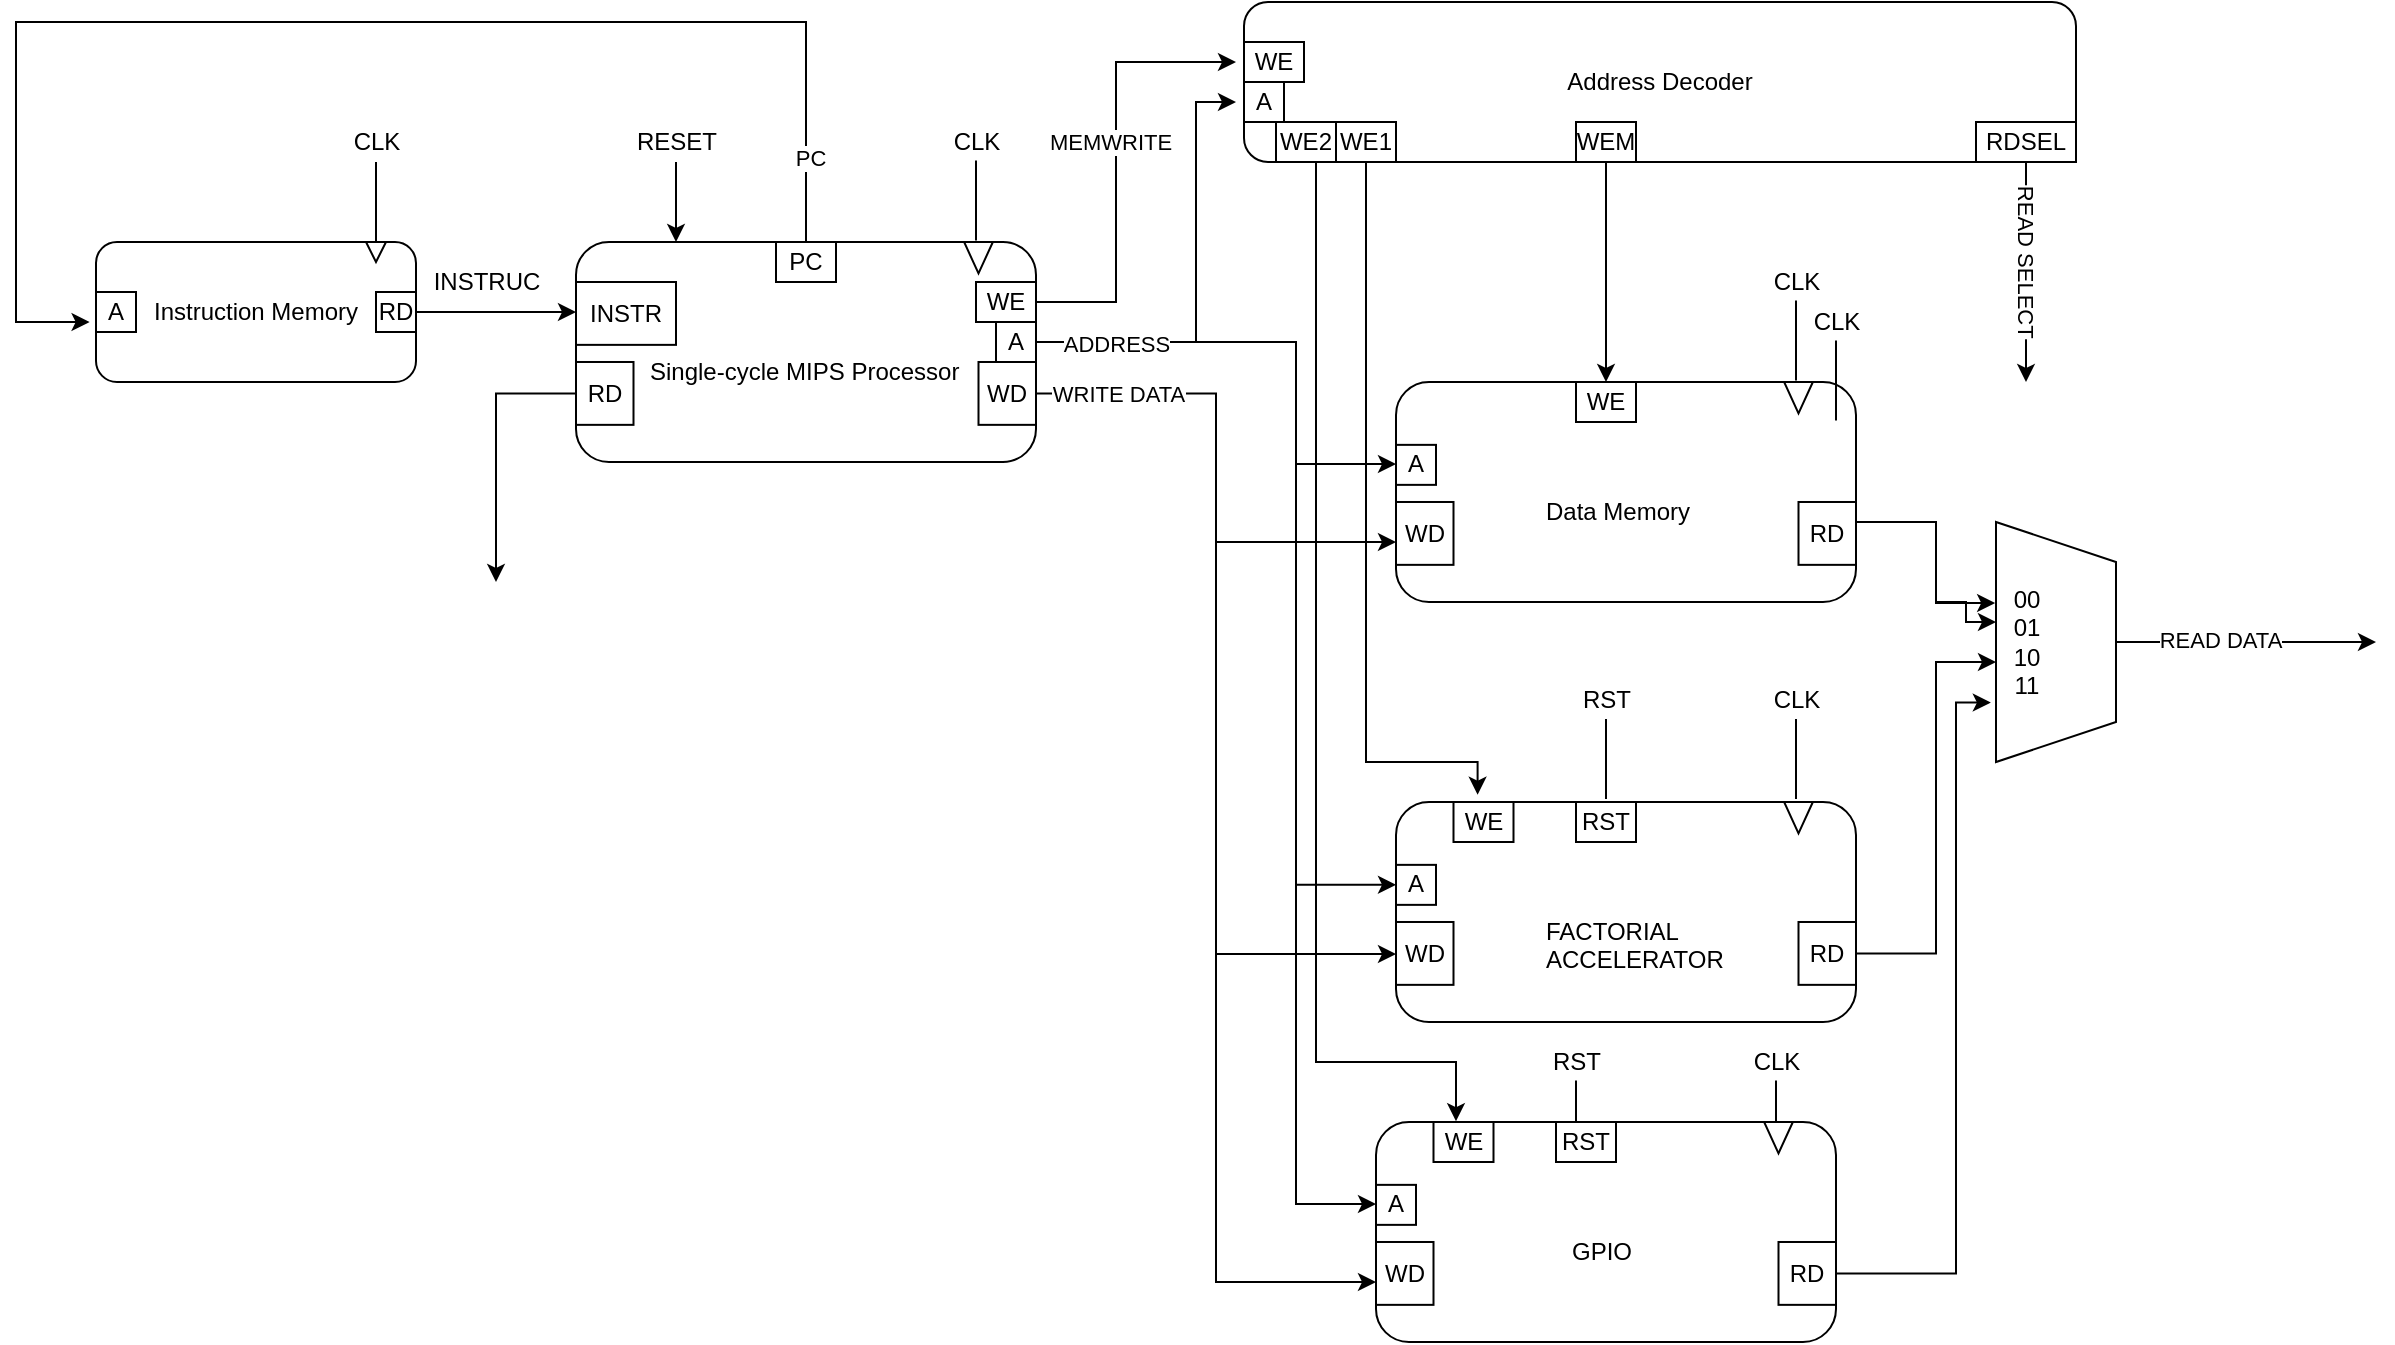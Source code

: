 <mxfile version="17.4.5" type="device"><diagram id="7aZh_hpPQH-mNjpW7NVH" name="Page-1"><mxGraphModel dx="1677" dy="1187" grid="1" gridSize="10" guides="1" tooltips="1" connect="1" arrows="1" fold="1" page="1" pageScale="1" pageWidth="850" pageHeight="1100" math="0" shadow="0"><root><mxCell id="0"/><mxCell id="1" parent="0"/><mxCell id="ZT3skSiqWUXYOjg_6Yr_-1" value="Instruction Memory" style="rounded=1;whiteSpace=wrap;html=1;" vertex="1" parent="1"><mxGeometry x="70" y="130" width="160" height="70" as="geometry"/></mxCell><mxCell id="ZT3skSiqWUXYOjg_6Yr_-4" value="" style="endArrow=none;html=1;rounded=0;startArrow=none;" edge="1" parent="1" source="ZT3skSiqWUXYOjg_6Yr_-17"><mxGeometry width="50" height="50" relative="1" as="geometry"><mxPoint x="210" y="130" as="sourcePoint"/><mxPoint x="210" y="90" as="targetPoint"/></mxGeometry></mxCell><mxCell id="ZT3skSiqWUXYOjg_6Yr_-5" value="CLK" style="text;html=1;align=center;verticalAlign=middle;resizable=0;points=[];autosize=1;strokeColor=none;fillColor=none;" vertex="1" parent="1"><mxGeometry x="190" y="70" width="40" height="20" as="geometry"/></mxCell><mxCell id="ZT3skSiqWUXYOjg_6Yr_-11" value="A" style="rounded=0;whiteSpace=wrap;html=1;" vertex="1" parent="1"><mxGeometry x="70" y="155" width="20" height="20" as="geometry"/></mxCell><mxCell id="ZT3skSiqWUXYOjg_6Yr_-20" style="edgeStyle=orthogonalEdgeStyle;rounded=0;orthogonalLoop=1;jettySize=auto;html=1;" edge="1" parent="1" source="ZT3skSiqWUXYOjg_6Yr_-12"><mxGeometry relative="1" as="geometry"><mxPoint x="310" y="165" as="targetPoint"/></mxGeometry></mxCell><mxCell id="ZT3skSiqWUXYOjg_6Yr_-12" value="RD" style="rounded=0;whiteSpace=wrap;html=1;" vertex="1" parent="1"><mxGeometry x="210" y="155" width="20" height="20" as="geometry"/></mxCell><mxCell id="ZT3skSiqWUXYOjg_6Yr_-17" value="" style="triangle;whiteSpace=wrap;html=1;direction=south;" vertex="1" parent="1"><mxGeometry x="205" y="130" width="10" height="10" as="geometry"/></mxCell><mxCell id="ZT3skSiqWUXYOjg_6Yr_-19" value="" style="endArrow=none;html=1;rounded=0;" edge="1" parent="1" target="ZT3skSiqWUXYOjg_6Yr_-17"><mxGeometry width="50" height="50" relative="1" as="geometry"><mxPoint x="210.0" y="130" as="sourcePoint"/><mxPoint x="210.0" y="90" as="targetPoint"/></mxGeometry></mxCell><mxCell id="ZT3skSiqWUXYOjg_6Yr_-21" value="INSTRUC" style="text;html=1;align=center;verticalAlign=middle;resizable=0;points=[];autosize=1;strokeColor=none;fillColor=none;" vertex="1" parent="1"><mxGeometry x="230" y="140" width="70" height="20" as="geometry"/></mxCell><mxCell id="ZT3skSiqWUXYOjg_6Yr_-28" value="" style="group" vertex="1" connectable="0" parent="1"><mxGeometry x="310" y="130" width="230" height="110" as="geometry"/></mxCell><mxCell id="ZT3skSiqWUXYOjg_6Yr_-23" value="" style="rounded=1;whiteSpace=wrap;html=1;" vertex="1" parent="ZT3skSiqWUXYOjg_6Yr_-28"><mxGeometry width="230" height="110.0" as="geometry"/></mxCell><mxCell id="ZT3skSiqWUXYOjg_6Yr_-24" value="INSTR" style="rounded=0;whiteSpace=wrap;html=1;" vertex="1" parent="ZT3skSiqWUXYOjg_6Yr_-28"><mxGeometry y="20" width="50" height="31.43" as="geometry"/></mxCell><mxCell id="ZT3skSiqWUXYOjg_6Yr_-25" value="RD" style="rounded=0;whiteSpace=wrap;html=1;" vertex="1" parent="ZT3skSiqWUXYOjg_6Yr_-28"><mxGeometry y="59.996" width="28.75" height="31.429" as="geometry"/></mxCell><mxCell id="ZT3skSiqWUXYOjg_6Yr_-26" value="" style="triangle;whiteSpace=wrap;html=1;direction=south;" vertex="1" parent="ZT3skSiqWUXYOjg_6Yr_-28"><mxGeometry x="194.062" width="14.375" height="15.714" as="geometry"/></mxCell><mxCell id="ZT3skSiqWUXYOjg_6Yr_-27" value="" style="endArrow=none;html=1;rounded=0;" edge="1" parent="ZT3skSiqWUXYOjg_6Yr_-28" target="ZT3skSiqWUXYOjg_6Yr_-26"><mxGeometry width="50" height="50" relative="1" as="geometry"><mxPoint x="201.25" as="sourcePoint"/><mxPoint x="201.25" y="-62.857" as="targetPoint"/></mxGeometry></mxCell><mxCell id="ZT3skSiqWUXYOjg_6Yr_-22" value="Single-cycle MIPS Processor" style="text;whiteSpace=wrap;html=1;" vertex="1" parent="ZT3skSiqWUXYOjg_6Yr_-28"><mxGeometry x="35" y="51.43" width="160" height="30" as="geometry"/></mxCell><mxCell id="ZT3skSiqWUXYOjg_6Yr_-38" value="WD" style="rounded=0;whiteSpace=wrap;html=1;" vertex="1" parent="ZT3skSiqWUXYOjg_6Yr_-28"><mxGeometry x="201.25" y="59.996" width="28.75" height="31.429" as="geometry"/></mxCell><mxCell id="ZT3skSiqWUXYOjg_6Yr_-39" value="A" style="rounded=0;whiteSpace=wrap;html=1;" vertex="1" parent="ZT3skSiqWUXYOjg_6Yr_-28"><mxGeometry x="210.0" y="40.0" width="20" height="20" as="geometry"/></mxCell><mxCell id="ZT3skSiqWUXYOjg_6Yr_-40" value="WE" style="rounded=0;whiteSpace=wrap;html=1;" vertex="1" parent="ZT3skSiqWUXYOjg_6Yr_-28"><mxGeometry x="200" y="20" width="30" height="20" as="geometry"/></mxCell><mxCell id="ZT3skSiqWUXYOjg_6Yr_-46" value="PC" style="rounded=0;whiteSpace=wrap;html=1;" vertex="1" parent="ZT3skSiqWUXYOjg_6Yr_-28"><mxGeometry x="100" width="30" height="20" as="geometry"/></mxCell><mxCell id="ZT3skSiqWUXYOjg_6Yr_-30" value="" style="endArrow=classic;html=1;rounded=0;" edge="1" parent="1"><mxGeometry width="50" height="50" relative="1" as="geometry"><mxPoint x="360" y="90" as="sourcePoint"/><mxPoint x="360" y="130" as="targetPoint"/></mxGeometry></mxCell><mxCell id="ZT3skSiqWUXYOjg_6Yr_-31" value="RESET" style="text;html=1;align=center;verticalAlign=middle;resizable=0;points=[];autosize=1;strokeColor=none;fillColor=none;" vertex="1" parent="1"><mxGeometry x="330" y="70" width="60" height="20" as="geometry"/></mxCell><mxCell id="ZT3skSiqWUXYOjg_6Yr_-32" value="" style="endArrow=none;html=1;rounded=0;startArrow=none;" edge="1" parent="1"><mxGeometry width="50" height="50" relative="1" as="geometry"><mxPoint x="510.0" y="129.26" as="sourcePoint"/><mxPoint x="510.0" y="89.26" as="targetPoint"/></mxGeometry></mxCell><mxCell id="ZT3skSiqWUXYOjg_6Yr_-33" value="CLK" style="text;html=1;align=center;verticalAlign=middle;resizable=0;points=[];autosize=1;strokeColor=none;fillColor=none;" vertex="1" parent="1"><mxGeometry x="490" y="70" width="40" height="20" as="geometry"/></mxCell><mxCell id="ZT3skSiqWUXYOjg_6Yr_-34" value="" style="endArrow=none;html=1;rounded=0;" edge="1" parent="1"><mxGeometry width="50" height="50" relative="1" as="geometry"><mxPoint x="510.0" y="129.26" as="sourcePoint"/><mxPoint x="510.0" y="129.26" as="targetPoint"/></mxGeometry></mxCell><mxCell id="ZT3skSiqWUXYOjg_6Yr_-47" style="edgeStyle=orthogonalEdgeStyle;rounded=0;orthogonalLoop=1;jettySize=auto;html=1;entryX=-0.02;entryY=0.572;entryDx=0;entryDy=0;entryPerimeter=0;" edge="1" parent="1" source="ZT3skSiqWUXYOjg_6Yr_-46" target="ZT3skSiqWUXYOjg_6Yr_-1"><mxGeometry relative="1" as="geometry"><mxPoint x="40" y="170" as="targetPoint"/><Array as="points"><mxPoint x="425" y="20"/><mxPoint x="30" y="20"/><mxPoint x="30" y="170"/></Array></mxGeometry></mxCell><mxCell id="ZT3skSiqWUXYOjg_6Yr_-49" value="PC" style="edgeLabel;html=1;align=center;verticalAlign=middle;resizable=0;points=[];" vertex="1" connectable="0" parent="ZT3skSiqWUXYOjg_6Yr_-47"><mxGeometry x="-0.878" y="-2" relative="1" as="geometry"><mxPoint as="offset"/></mxGeometry></mxCell><mxCell id="ZT3skSiqWUXYOjg_6Yr_-48" style="edgeStyle=orthogonalEdgeStyle;rounded=0;orthogonalLoop=1;jettySize=auto;html=1;exitX=0;exitY=0.5;exitDx=0;exitDy=0;" edge="1" parent="1" source="ZT3skSiqWUXYOjg_6Yr_-25"><mxGeometry relative="1" as="geometry"><mxPoint x="270" y="300" as="targetPoint"/><Array as="points"><mxPoint x="270" y="206"/></Array></mxGeometry></mxCell><mxCell id="ZT3skSiqWUXYOjg_6Yr_-50" value="" style="group" vertex="1" connectable="0" parent="1"><mxGeometry x="720" y="200" width="230" height="110" as="geometry"/></mxCell><mxCell id="ZT3skSiqWUXYOjg_6Yr_-51" value="" style="rounded=1;whiteSpace=wrap;html=1;" vertex="1" parent="ZT3skSiqWUXYOjg_6Yr_-50"><mxGeometry width="230" height="110.0" as="geometry"/></mxCell><mxCell id="ZT3skSiqWUXYOjg_6Yr_-54" value="" style="triangle;whiteSpace=wrap;html=1;direction=south;" vertex="1" parent="ZT3skSiqWUXYOjg_6Yr_-50"><mxGeometry x="194.062" width="14.375" height="15.714" as="geometry"/></mxCell><mxCell id="ZT3skSiqWUXYOjg_6Yr_-55" value="" style="endArrow=none;html=1;rounded=0;" edge="1" parent="ZT3skSiqWUXYOjg_6Yr_-50" target="ZT3skSiqWUXYOjg_6Yr_-54"><mxGeometry width="50" height="50" relative="1" as="geometry"><mxPoint x="201.25" as="sourcePoint"/><mxPoint x="201.25" y="-62.857" as="targetPoint"/></mxGeometry></mxCell><mxCell id="ZT3skSiqWUXYOjg_6Yr_-56" value="Data Memory" style="text;whiteSpace=wrap;html=1;" vertex="1" parent="ZT3skSiqWUXYOjg_6Yr_-50"><mxGeometry x="72.5" y="51.43" width="85" height="30" as="geometry"/></mxCell><mxCell id="ZT3skSiqWUXYOjg_6Yr_-57" value="RD" style="rounded=0;whiteSpace=wrap;html=1;" vertex="1" parent="ZT3skSiqWUXYOjg_6Yr_-50"><mxGeometry x="201.25" y="59.996" width="28.75" height="31.429" as="geometry"/></mxCell><mxCell id="ZT3skSiqWUXYOjg_6Yr_-59" value="WE" style="rounded=0;whiteSpace=wrap;html=1;" vertex="1" parent="ZT3skSiqWUXYOjg_6Yr_-50"><mxGeometry x="90" width="30" height="20" as="geometry"/></mxCell><mxCell id="ZT3skSiqWUXYOjg_6Yr_-91" value="A" style="rounded=0;whiteSpace=wrap;html=1;" vertex="1" parent="ZT3skSiqWUXYOjg_6Yr_-50"><mxGeometry y="31.43" width="20" height="20" as="geometry"/></mxCell><mxCell id="ZT3skSiqWUXYOjg_6Yr_-104" value="WD" style="rounded=0;whiteSpace=wrap;html=1;" vertex="1" parent="ZT3skSiqWUXYOjg_6Yr_-50"><mxGeometry y="59.996" width="28.75" height="31.429" as="geometry"/></mxCell><mxCell id="ZT3skSiqWUXYOjg_6Yr_-62" style="edgeStyle=orthogonalEdgeStyle;rounded=0;orthogonalLoop=1;jettySize=auto;html=1;" edge="1" parent="1" source="ZT3skSiqWUXYOjg_6Yr_-39"><mxGeometry relative="1" as="geometry"><mxPoint x="640" y="60" as="targetPoint"/><Array as="points"><mxPoint x="620" y="180"/><mxPoint x="620" y="60"/></Array></mxGeometry></mxCell><mxCell id="ZT3skSiqWUXYOjg_6Yr_-121" value="ADDRESS" style="edgeLabel;html=1;align=center;verticalAlign=middle;resizable=0;points=[];" vertex="1" connectable="0" parent="ZT3skSiqWUXYOjg_6Yr_-62"><mxGeometry x="-0.79" relative="1" as="geometry"><mxPoint x="17" y="1" as="offset"/></mxGeometry></mxCell><mxCell id="ZT3skSiqWUXYOjg_6Yr_-63" style="edgeStyle=orthogonalEdgeStyle;rounded=0;orthogonalLoop=1;jettySize=auto;html=1;" edge="1" parent="1" source="ZT3skSiqWUXYOjg_6Yr_-38"><mxGeometry relative="1" as="geometry"><mxPoint x="720" y="280" as="targetPoint"/><Array as="points"><mxPoint x="630" y="206"/><mxPoint x="630" y="280"/></Array></mxGeometry></mxCell><mxCell id="ZT3skSiqWUXYOjg_6Yr_-123" value="WRITE DATA" style="edgeLabel;html=1;align=center;verticalAlign=middle;resizable=0;points=[];" vertex="1" connectable="0" parent="ZT3skSiqWUXYOjg_6Yr_-63"><mxGeometry x="-0.751" relative="1" as="geometry"><mxPoint x="9" as="offset"/></mxGeometry></mxCell><mxCell id="ZT3skSiqWUXYOjg_6Yr_-64" style="edgeStyle=orthogonalEdgeStyle;rounded=0;orthogonalLoop=1;jettySize=auto;html=1;" edge="1" parent="1" source="ZT3skSiqWUXYOjg_6Yr_-40"><mxGeometry relative="1" as="geometry"><mxPoint x="640" y="40" as="targetPoint"/><Array as="points"><mxPoint x="580" y="160"/><mxPoint x="580" y="40"/></Array></mxGeometry></mxCell><mxCell id="ZT3skSiqWUXYOjg_6Yr_-65" value="MEMWRITE" style="edgeLabel;html=1;align=center;verticalAlign=middle;resizable=0;points=[];" vertex="1" connectable="0" parent="ZT3skSiqWUXYOjg_6Yr_-64"><mxGeometry x="0.094" y="3" relative="1" as="geometry"><mxPoint as="offset"/></mxGeometry></mxCell><mxCell id="ZT3skSiqWUXYOjg_6Yr_-66" value="Address Decoder" style="rounded=1;whiteSpace=wrap;html=1;" vertex="1" parent="1"><mxGeometry x="644" y="10" width="416" height="80" as="geometry"/></mxCell><mxCell id="ZT3skSiqWUXYOjg_6Yr_-78" value="WE" style="rounded=0;whiteSpace=wrap;html=1;" vertex="1" parent="1"><mxGeometry x="644" y="30" width="30" height="20" as="geometry"/></mxCell><mxCell id="ZT3skSiqWUXYOjg_6Yr_-79" value="A" style="rounded=0;whiteSpace=wrap;html=1;" vertex="1" parent="1"><mxGeometry x="644" y="50" width="20" height="20" as="geometry"/></mxCell><mxCell id="ZT3skSiqWUXYOjg_6Yr_-87" style="edgeStyle=orthogonalEdgeStyle;rounded=0;orthogonalLoop=1;jettySize=auto;html=1;entryX=0.408;entryY=-0.021;entryDx=0;entryDy=0;entryPerimeter=0;" edge="1" parent="1" source="ZT3skSiqWUXYOjg_6Yr_-80" target="ZT3skSiqWUXYOjg_6Yr_-178"><mxGeometry relative="1" as="geometry"><mxPoint x="750" y="560" as="targetPoint"/><Array as="points"><mxPoint x="680" y="540"/><mxPoint x="750" y="540"/><mxPoint x="750" y="570"/></Array></mxGeometry></mxCell><mxCell id="ZT3skSiqWUXYOjg_6Yr_-80" value="WE2" style="rounded=0;whiteSpace=wrap;html=1;" vertex="1" parent="1"><mxGeometry x="660" y="70" width="30" height="20" as="geometry"/></mxCell><mxCell id="ZT3skSiqWUXYOjg_6Yr_-88" style="edgeStyle=orthogonalEdgeStyle;rounded=0;orthogonalLoop=1;jettySize=auto;html=1;entryX=0.402;entryY=-0.183;entryDx=0;entryDy=0;entryPerimeter=0;" edge="1" parent="1" source="ZT3skSiqWUXYOjg_6Yr_-81" target="ZT3skSiqWUXYOjg_6Yr_-144"><mxGeometry relative="1" as="geometry"><mxPoint x="760" y="390" as="targetPoint"/><Array as="points"><mxPoint x="705" y="390"/><mxPoint x="761" y="390"/></Array></mxGeometry></mxCell><mxCell id="ZT3skSiqWUXYOjg_6Yr_-81" value="WE1" style="rounded=0;whiteSpace=wrap;html=1;" vertex="1" parent="1"><mxGeometry x="690" y="70" width="30" height="20" as="geometry"/></mxCell><mxCell id="ZT3skSiqWUXYOjg_6Yr_-89" style="edgeStyle=orthogonalEdgeStyle;rounded=0;orthogonalLoop=1;jettySize=auto;html=1;entryX=0.5;entryY=0;entryDx=0;entryDy=0;" edge="1" parent="1" source="ZT3skSiqWUXYOjg_6Yr_-82" target="ZT3skSiqWUXYOjg_6Yr_-59"><mxGeometry relative="1" as="geometry"><mxPoint x="825" y="130" as="targetPoint"/></mxGeometry></mxCell><mxCell id="ZT3skSiqWUXYOjg_6Yr_-82" value="WEM" style="rounded=0;whiteSpace=wrap;html=1;" vertex="1" parent="1"><mxGeometry x="810" y="70" width="30" height="20" as="geometry"/></mxCell><mxCell id="ZT3skSiqWUXYOjg_6Yr_-90" style="edgeStyle=orthogonalEdgeStyle;rounded=0;orthogonalLoop=1;jettySize=auto;html=1;" edge="1" parent="1" source="ZT3skSiqWUXYOjg_6Yr_-85"><mxGeometry relative="1" as="geometry"><mxPoint x="1035" y="200" as="targetPoint"/></mxGeometry></mxCell><mxCell id="ZT3skSiqWUXYOjg_6Yr_-130" value="READ SELECT" style="edgeLabel;html=1;align=center;verticalAlign=middle;resizable=0;points=[];rotation=90;" vertex="1" connectable="0" parent="ZT3skSiqWUXYOjg_6Yr_-90"><mxGeometry x="0.252" y="2" relative="1" as="geometry"><mxPoint x="-2" y="-19" as="offset"/></mxGeometry></mxCell><mxCell id="ZT3skSiqWUXYOjg_6Yr_-85" value="RDSEL" style="rounded=0;whiteSpace=wrap;html=1;" vertex="1" parent="1"><mxGeometry x="1010" y="70" width="50" height="20" as="geometry"/></mxCell><mxCell id="ZT3skSiqWUXYOjg_6Yr_-114" value="" style="endArrow=none;html=1;rounded=0;" edge="1" parent="1"><mxGeometry width="50" height="50" relative="1" as="geometry"><mxPoint x="921.25" y="200" as="sourcePoint"/><mxPoint x="921.25" y="200" as="targetPoint"/></mxGeometry></mxCell><mxCell id="ZT3skSiqWUXYOjg_6Yr_-115" value="" style="endArrow=none;html=1;rounded=0;startArrow=none;" edge="1" parent="1"><mxGeometry width="50" height="50" relative="1" as="geometry"><mxPoint x="920" y="199.26" as="sourcePoint"/><mxPoint x="920" y="159.26" as="targetPoint"/></mxGeometry></mxCell><mxCell id="ZT3skSiqWUXYOjg_6Yr_-116" value="CLK" style="text;html=1;align=center;verticalAlign=middle;resizable=0;points=[];autosize=1;strokeColor=none;fillColor=none;" vertex="1" parent="1"><mxGeometry x="900" y="140" width="40" height="20" as="geometry"/></mxCell><mxCell id="ZT3skSiqWUXYOjg_6Yr_-117" value="" style="endArrow=none;html=1;rounded=0;" edge="1" parent="1"><mxGeometry width="50" height="50" relative="1" as="geometry"><mxPoint x="920" y="199.26" as="sourcePoint"/><mxPoint x="920" y="199.26" as="targetPoint"/></mxGeometry></mxCell><mxCell id="ZT3skSiqWUXYOjg_6Yr_-120" style="edgeStyle=orthogonalEdgeStyle;rounded=0;orthogonalLoop=1;jettySize=auto;html=1;" edge="1" parent="1" target="ZT3skSiqWUXYOjg_6Yr_-91"><mxGeometry relative="1" as="geometry"><mxPoint x="620" y="180" as="sourcePoint"/><Array as="points"><mxPoint x="670" y="180"/><mxPoint x="670" y="241"/></Array></mxGeometry></mxCell><mxCell id="ZT3skSiqWUXYOjg_6Yr_-129" value="" style="group" vertex="1" connectable="0" parent="1"><mxGeometry x="1030" y="275" width="160" height="120" as="geometry"/></mxCell><mxCell id="ZT3skSiqWUXYOjg_6Yr_-127" style="edgeStyle=orthogonalEdgeStyle;rounded=0;orthogonalLoop=1;jettySize=auto;html=1;" edge="1" parent="ZT3skSiqWUXYOjg_6Yr_-129" source="ZT3skSiqWUXYOjg_6Yr_-125"><mxGeometry relative="1" as="geometry"><mxPoint x="180" y="55" as="targetPoint"/><Array as="points"><mxPoint x="170" y="55"/></Array></mxGeometry></mxCell><mxCell id="ZT3skSiqWUXYOjg_6Yr_-128" value="READ DATA" style="edgeLabel;html=1;align=center;verticalAlign=middle;resizable=0;points=[];" vertex="1" connectable="0" parent="ZT3skSiqWUXYOjg_6Yr_-127"><mxGeometry x="-0.209" y="1" relative="1" as="geometry"><mxPoint as="offset"/></mxGeometry></mxCell><mxCell id="ZT3skSiqWUXYOjg_6Yr_-125" value="" style="shape=trapezoid;perimeter=trapezoidPerimeter;whiteSpace=wrap;html=1;fixedSize=1;direction=south;" vertex="1" parent="ZT3skSiqWUXYOjg_6Yr_-129"><mxGeometry x="-10" y="-5" width="60" height="120" as="geometry"/></mxCell><mxCell id="ZT3skSiqWUXYOjg_6Yr_-126" value="&lt;div&gt;00&lt;/div&gt;&lt;div&gt;01&lt;/div&gt;&lt;div&gt;10&lt;/div&gt;&lt;div&gt;11&lt;br&gt;&lt;/div&gt;" style="text;html=1;align=center;verticalAlign=middle;resizable=0;points=[];autosize=1;strokeColor=none;fillColor=none;" vertex="1" parent="ZT3skSiqWUXYOjg_6Yr_-129"><mxGeometry x="-10" y="25" width="30" height="60" as="geometry"/></mxCell><mxCell id="ZT3skSiqWUXYOjg_6Yr_-131" style="edgeStyle=orthogonalEdgeStyle;rounded=0;orthogonalLoop=1;jettySize=auto;html=1;entryX=-0.014;entryY=0.175;entryDx=0;entryDy=0;entryPerimeter=0;" edge="1" parent="1" source="ZT3skSiqWUXYOjg_6Yr_-57" target="ZT3skSiqWUXYOjg_6Yr_-126"><mxGeometry relative="1" as="geometry"><mxPoint x="1000" y="310" as="targetPoint"/><Array as="points"><mxPoint x="990" y="270"/><mxPoint x="990" y="310"/></Array></mxGeometry></mxCell><mxCell id="ZT3skSiqWUXYOjg_6Yr_-132" value="" style="endArrow=classic;html=1;rounded=0;edgeStyle=orthogonalEdgeStyle;" edge="1" parent="1"><mxGeometry width="50" height="50" relative="1" as="geometry"><mxPoint x="990" y="310" as="sourcePoint"/><mxPoint x="1020" y="320" as="targetPoint"/><Array as="points"><mxPoint x="990" y="310"/><mxPoint x="1005" y="310"/><mxPoint x="1005" y="320"/></Array></mxGeometry></mxCell><mxCell id="ZT3skSiqWUXYOjg_6Yr_-135" value="" style="group" vertex="1" connectable="0" parent="1"><mxGeometry x="720" y="410" width="230" height="110" as="geometry"/></mxCell><mxCell id="ZT3skSiqWUXYOjg_6Yr_-136" value="" style="rounded=1;whiteSpace=wrap;html=1;" vertex="1" parent="ZT3skSiqWUXYOjg_6Yr_-135"><mxGeometry width="230" height="110.0" as="geometry"/></mxCell><mxCell id="ZT3skSiqWUXYOjg_6Yr_-137" value="" style="triangle;whiteSpace=wrap;html=1;direction=south;" vertex="1" parent="ZT3skSiqWUXYOjg_6Yr_-135"><mxGeometry x="194.062" width="14.375" height="15.714" as="geometry"/></mxCell><mxCell id="ZT3skSiqWUXYOjg_6Yr_-138" value="" style="endArrow=none;html=1;rounded=0;" edge="1" parent="ZT3skSiqWUXYOjg_6Yr_-135" target="ZT3skSiqWUXYOjg_6Yr_-137"><mxGeometry width="50" height="50" relative="1" as="geometry"><mxPoint x="201.25" as="sourcePoint"/><mxPoint x="201.25" y="-62.857" as="targetPoint"/></mxGeometry></mxCell><mxCell id="ZT3skSiqWUXYOjg_6Yr_-139" value="FACTORIAL ACCELERATOR" style="text;whiteSpace=wrap;html=1;" vertex="1" parent="ZT3skSiqWUXYOjg_6Yr_-135"><mxGeometry x="72.5" y="51.43" width="85" height="30" as="geometry"/></mxCell><mxCell id="ZT3skSiqWUXYOjg_6Yr_-140" value="RD" style="rounded=0;whiteSpace=wrap;html=1;" vertex="1" parent="ZT3skSiqWUXYOjg_6Yr_-135"><mxGeometry x="201.25" y="59.996" width="28.75" height="31.429" as="geometry"/></mxCell><mxCell id="ZT3skSiqWUXYOjg_6Yr_-141" value="RST" style="rounded=0;whiteSpace=wrap;html=1;" vertex="1" parent="ZT3skSiqWUXYOjg_6Yr_-135"><mxGeometry x="90" width="30" height="20" as="geometry"/></mxCell><mxCell id="ZT3skSiqWUXYOjg_6Yr_-142" value="A" style="rounded=0;whiteSpace=wrap;html=1;" vertex="1" parent="ZT3skSiqWUXYOjg_6Yr_-135"><mxGeometry y="31.43" width="20" height="20" as="geometry"/></mxCell><mxCell id="ZT3skSiqWUXYOjg_6Yr_-143" value="WD" style="rounded=0;whiteSpace=wrap;html=1;" vertex="1" parent="ZT3skSiqWUXYOjg_6Yr_-135"><mxGeometry y="59.996" width="28.75" height="31.429" as="geometry"/></mxCell><mxCell id="ZT3skSiqWUXYOjg_6Yr_-144" value="WE" style="rounded=0;whiteSpace=wrap;html=1;" vertex="1" parent="ZT3skSiqWUXYOjg_6Yr_-135"><mxGeometry x="28.75" width="30" height="20" as="geometry"/></mxCell><mxCell id="ZT3skSiqWUXYOjg_6Yr_-147" value="" style="endArrow=none;html=1;rounded=0;" edge="1" parent="1"><mxGeometry width="50" height="50" relative="1" as="geometry"><mxPoint x="826.25" y="409.2" as="sourcePoint"/><mxPoint x="826.25" y="409.2" as="targetPoint"/></mxGeometry></mxCell><mxCell id="ZT3skSiqWUXYOjg_6Yr_-148" value="" style="endArrow=none;html=1;rounded=0;" edge="1" parent="1"><mxGeometry width="50" height="50" relative="1" as="geometry"><mxPoint x="826.25" y="409.2" as="sourcePoint"/><mxPoint x="826.25" y="409.2" as="targetPoint"/></mxGeometry></mxCell><mxCell id="ZT3skSiqWUXYOjg_6Yr_-149" value="" style="endArrow=none;html=1;rounded=0;startArrow=none;" edge="1" parent="1"><mxGeometry width="50" height="50" relative="1" as="geometry"><mxPoint x="825" y="408.46" as="sourcePoint"/><mxPoint x="825" y="368.46" as="targetPoint"/></mxGeometry></mxCell><mxCell id="ZT3skSiqWUXYOjg_6Yr_-150" value="RST" style="text;html=1;align=center;verticalAlign=middle;resizable=0;points=[];autosize=1;strokeColor=none;fillColor=none;" vertex="1" parent="1"><mxGeometry x="805" y="349.2" width="40" height="20" as="geometry"/></mxCell><mxCell id="ZT3skSiqWUXYOjg_6Yr_-151" value="" style="endArrow=none;html=1;rounded=0;" edge="1" parent="1"><mxGeometry width="50" height="50" relative="1" as="geometry"><mxPoint x="825" y="408.46" as="sourcePoint"/><mxPoint x="825" y="408.46" as="targetPoint"/></mxGeometry></mxCell><mxCell id="ZT3skSiqWUXYOjg_6Yr_-152" value="" style="endArrow=none;html=1;rounded=0;" edge="1" parent="1"><mxGeometry width="50" height="50" relative="1" as="geometry"><mxPoint x="941.25" y="220" as="sourcePoint"/><mxPoint x="941.25" y="220" as="targetPoint"/></mxGeometry></mxCell><mxCell id="ZT3skSiqWUXYOjg_6Yr_-153" value="" style="endArrow=none;html=1;rounded=0;" edge="1" parent="1"><mxGeometry width="50" height="50" relative="1" as="geometry"><mxPoint x="941.25" y="220" as="sourcePoint"/><mxPoint x="941.25" y="220" as="targetPoint"/></mxGeometry></mxCell><mxCell id="ZT3skSiqWUXYOjg_6Yr_-154" value="" style="endArrow=none;html=1;rounded=0;startArrow=none;" edge="1" parent="1"><mxGeometry width="50" height="50" relative="1" as="geometry"><mxPoint x="940" y="219.26" as="sourcePoint"/><mxPoint x="940" y="179.26" as="targetPoint"/></mxGeometry></mxCell><mxCell id="ZT3skSiqWUXYOjg_6Yr_-155" value="CLK" style="text;html=1;align=center;verticalAlign=middle;resizable=0;points=[];autosize=1;strokeColor=none;fillColor=none;" vertex="1" parent="1"><mxGeometry x="920" y="160" width="40" height="20" as="geometry"/></mxCell><mxCell id="ZT3skSiqWUXYOjg_6Yr_-156" value="" style="endArrow=none;html=1;rounded=0;" edge="1" parent="1"><mxGeometry width="50" height="50" relative="1" as="geometry"><mxPoint x="940" y="219.26" as="sourcePoint"/><mxPoint x="940" y="219.26" as="targetPoint"/></mxGeometry></mxCell><mxCell id="ZT3skSiqWUXYOjg_6Yr_-157" value="" style="endArrow=none;html=1;rounded=0;" edge="1" parent="1"><mxGeometry width="50" height="50" relative="1" as="geometry"><mxPoint x="921.25" y="409.2" as="sourcePoint"/><mxPoint x="921.25" y="409.2" as="targetPoint"/></mxGeometry></mxCell><mxCell id="ZT3skSiqWUXYOjg_6Yr_-158" value="" style="endArrow=none;html=1;rounded=0;" edge="1" parent="1"><mxGeometry width="50" height="50" relative="1" as="geometry"><mxPoint x="921.25" y="409.2" as="sourcePoint"/><mxPoint x="921.25" y="409.2" as="targetPoint"/></mxGeometry></mxCell><mxCell id="ZT3skSiqWUXYOjg_6Yr_-159" value="" style="endArrow=none;html=1;rounded=0;startArrow=none;" edge="1" parent="1"><mxGeometry width="50" height="50" relative="1" as="geometry"><mxPoint x="920" y="408.46" as="sourcePoint"/><mxPoint x="920" y="368.46" as="targetPoint"/></mxGeometry></mxCell><mxCell id="ZT3skSiqWUXYOjg_6Yr_-160" value="CLK" style="text;html=1;align=center;verticalAlign=middle;resizable=0;points=[];autosize=1;strokeColor=none;fillColor=none;" vertex="1" parent="1"><mxGeometry x="900" y="349.2" width="40" height="20" as="geometry"/></mxCell><mxCell id="ZT3skSiqWUXYOjg_6Yr_-161" value="" style="endArrow=none;html=1;rounded=0;" edge="1" parent="1"><mxGeometry width="50" height="50" relative="1" as="geometry"><mxPoint x="920" y="408.46" as="sourcePoint"/><mxPoint x="920" y="408.46" as="targetPoint"/></mxGeometry></mxCell><mxCell id="ZT3skSiqWUXYOjg_6Yr_-165" style="edgeStyle=orthogonalEdgeStyle;rounded=0;orthogonalLoop=1;jettySize=auto;html=1;" edge="1" parent="1" target="ZT3skSiqWUXYOjg_6Yr_-142"><mxGeometry relative="1" as="geometry"><mxPoint x="670" y="240" as="sourcePoint"/><Array as="points"><mxPoint x="670" y="250"/><mxPoint x="670" y="451"/></Array></mxGeometry></mxCell><mxCell id="ZT3skSiqWUXYOjg_6Yr_-166" style="edgeStyle=orthogonalEdgeStyle;rounded=0;orthogonalLoop=1;jettySize=auto;html=1;" edge="1" parent="1" target="ZT3skSiqWUXYOjg_6Yr_-143"><mxGeometry relative="1" as="geometry"><mxPoint x="630" y="280" as="sourcePoint"/><Array as="points"><mxPoint x="630" y="486"/></Array></mxGeometry></mxCell><mxCell id="ZT3skSiqWUXYOjg_6Yr_-168" style="edgeStyle=orthogonalEdgeStyle;rounded=0;orthogonalLoop=1;jettySize=auto;html=1;entryX=0;entryY=0.667;entryDx=0;entryDy=0;entryPerimeter=0;" edge="1" parent="1" source="ZT3skSiqWUXYOjg_6Yr_-140" target="ZT3skSiqWUXYOjg_6Yr_-126"><mxGeometry relative="1" as="geometry"><mxPoint x="1000" y="340" as="targetPoint"/><Array as="points"><mxPoint x="990" y="486"/><mxPoint x="990" y="340"/></Array></mxGeometry></mxCell><mxCell id="ZT3skSiqWUXYOjg_6Yr_-169" value="" style="group" vertex="1" connectable="0" parent="1"><mxGeometry x="710" y="570" width="230" height="110" as="geometry"/></mxCell><mxCell id="ZT3skSiqWUXYOjg_6Yr_-170" value="" style="rounded=1;whiteSpace=wrap;html=1;" vertex="1" parent="ZT3skSiqWUXYOjg_6Yr_-169"><mxGeometry width="230" height="110.0" as="geometry"/></mxCell><mxCell id="ZT3skSiqWUXYOjg_6Yr_-171" value="" style="triangle;whiteSpace=wrap;html=1;direction=south;" vertex="1" parent="ZT3skSiqWUXYOjg_6Yr_-169"><mxGeometry x="194.062" width="14.375" height="15.714" as="geometry"/></mxCell><mxCell id="ZT3skSiqWUXYOjg_6Yr_-172" value="" style="endArrow=none;html=1;rounded=0;" edge="1" parent="ZT3skSiqWUXYOjg_6Yr_-169" target="ZT3skSiqWUXYOjg_6Yr_-171"><mxGeometry width="50" height="50" relative="1" as="geometry"><mxPoint x="201.25" as="sourcePoint"/><mxPoint x="201.25" y="-62.857" as="targetPoint"/></mxGeometry></mxCell><mxCell id="ZT3skSiqWUXYOjg_6Yr_-173" value="GPIO" style="text;whiteSpace=wrap;html=1;" vertex="1" parent="ZT3skSiqWUXYOjg_6Yr_-169"><mxGeometry x="96.25" y="51.43" width="37.5" height="30" as="geometry"/></mxCell><mxCell id="ZT3skSiqWUXYOjg_6Yr_-174" value="RD" style="rounded=0;whiteSpace=wrap;html=1;" vertex="1" parent="ZT3skSiqWUXYOjg_6Yr_-169"><mxGeometry x="201.25" y="59.996" width="28.75" height="31.429" as="geometry"/></mxCell><mxCell id="ZT3skSiqWUXYOjg_6Yr_-175" value="RST" style="rounded=0;whiteSpace=wrap;html=1;" vertex="1" parent="ZT3skSiqWUXYOjg_6Yr_-169"><mxGeometry x="90" width="30" height="20" as="geometry"/></mxCell><mxCell id="ZT3skSiqWUXYOjg_6Yr_-176" value="A" style="rounded=0;whiteSpace=wrap;html=1;" vertex="1" parent="ZT3skSiqWUXYOjg_6Yr_-169"><mxGeometry y="31.43" width="20" height="20" as="geometry"/></mxCell><mxCell id="ZT3skSiqWUXYOjg_6Yr_-177" value="WD" style="rounded=0;whiteSpace=wrap;html=1;" vertex="1" parent="ZT3skSiqWUXYOjg_6Yr_-169"><mxGeometry y="59.996" width="28.75" height="31.429" as="geometry"/></mxCell><mxCell id="ZT3skSiqWUXYOjg_6Yr_-178" value="WE" style="rounded=0;whiteSpace=wrap;html=1;" vertex="1" parent="ZT3skSiqWUXYOjg_6Yr_-169"><mxGeometry x="28.75" width="30" height="20" as="geometry"/></mxCell><mxCell id="ZT3skSiqWUXYOjg_6Yr_-179" style="edgeStyle=orthogonalEdgeStyle;rounded=0;orthogonalLoop=1;jettySize=auto;html=1;" edge="1" parent="1" target="ZT3skSiqWUXYOjg_6Yr_-177"><mxGeometry relative="1" as="geometry"><mxPoint x="630" y="480" as="sourcePoint"/><Array as="points"><mxPoint x="630" y="650"/></Array></mxGeometry></mxCell><mxCell id="ZT3skSiqWUXYOjg_6Yr_-180" style="edgeStyle=orthogonalEdgeStyle;rounded=0;orthogonalLoop=1;jettySize=auto;html=1;" edge="1" parent="1" target="ZT3skSiqWUXYOjg_6Yr_-176"><mxGeometry relative="1" as="geometry"><mxPoint x="670" y="450" as="sourcePoint"/><Array as="points"><mxPoint x="670" y="611"/></Array></mxGeometry></mxCell><mxCell id="ZT3skSiqWUXYOjg_6Yr_-189" value="" style="endArrow=none;html=1;rounded=0;startArrow=none;" edge="1" parent="1"><mxGeometry width="50" height="50" relative="1" as="geometry"><mxPoint x="910" y="570" as="sourcePoint"/><mxPoint x="910" y="549.26" as="targetPoint"/></mxGeometry></mxCell><mxCell id="ZT3skSiqWUXYOjg_6Yr_-190" value="CLK" style="text;html=1;align=center;verticalAlign=middle;resizable=0;points=[];autosize=1;strokeColor=none;fillColor=none;" vertex="1" parent="1"><mxGeometry x="890" y="530" width="40" height="20" as="geometry"/></mxCell><mxCell id="ZT3skSiqWUXYOjg_6Yr_-191" style="edgeStyle=orthogonalEdgeStyle;rounded=0;orthogonalLoop=1;jettySize=auto;html=1;entryX=-0.086;entryY=1.005;entryDx=0;entryDy=0;entryPerimeter=0;" edge="1" parent="1" source="ZT3skSiqWUXYOjg_6Yr_-174" target="ZT3skSiqWUXYOjg_6Yr_-126"><mxGeometry relative="1" as="geometry"><mxPoint x="1010" y="360" as="targetPoint"/><Array as="points"><mxPoint x="1000" y="646"/><mxPoint x="1000" y="360"/></Array></mxGeometry></mxCell><mxCell id="ZT3skSiqWUXYOjg_6Yr_-192" value="RST" style="text;html=1;align=center;verticalAlign=middle;resizable=0;points=[];autosize=1;strokeColor=none;fillColor=none;" vertex="1" parent="1"><mxGeometry x="790" y="530" width="40" height="20" as="geometry"/></mxCell><mxCell id="ZT3skSiqWUXYOjg_6Yr_-194" value="" style="endArrow=none;html=1;rounded=0;startArrow=none;" edge="1" parent="1"><mxGeometry width="50" height="50" relative="1" as="geometry"><mxPoint x="810" y="570" as="sourcePoint"/><mxPoint x="810" y="549.26" as="targetPoint"/></mxGeometry></mxCell></root></mxGraphModel></diagram></mxfile>